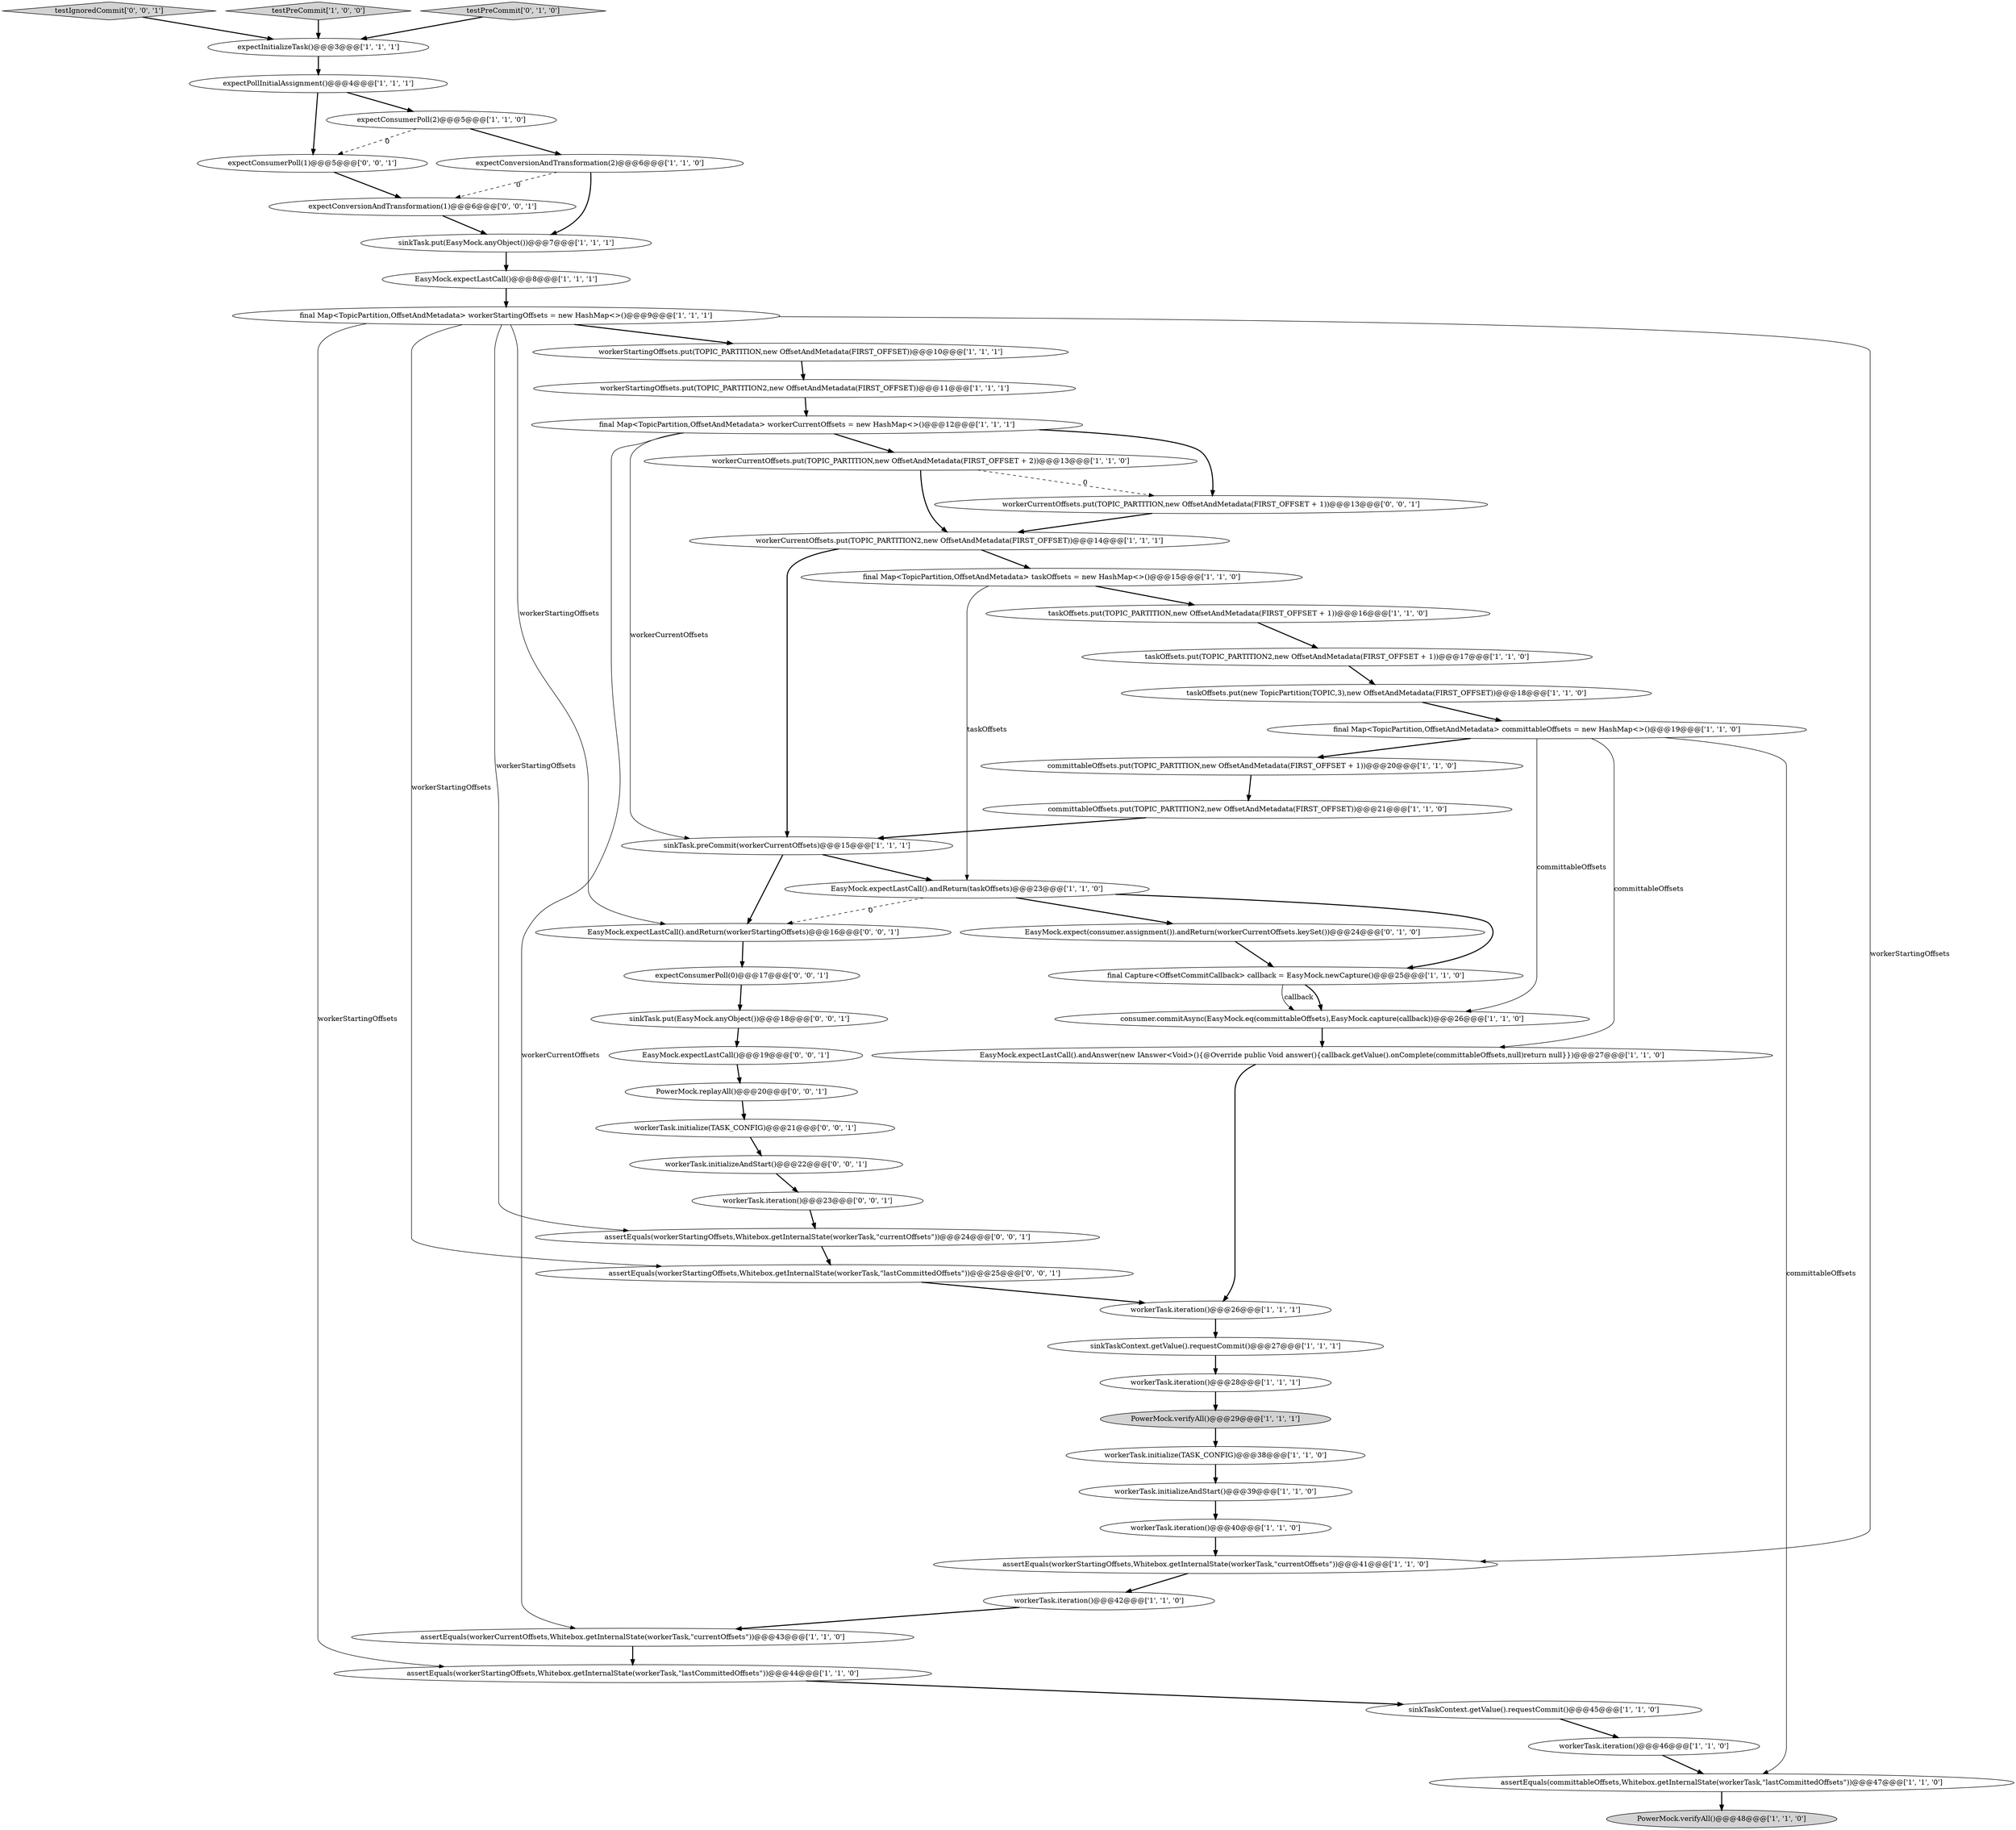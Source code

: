 digraph {
0 [style = filled, label = "workerTask.iteration()@@@26@@@['1', '1', '1']", fillcolor = white, shape = ellipse image = "AAA0AAABBB1BBB"];
47 [style = filled, label = "workerTask.initializeAndStart()@@@22@@@['0', '0', '1']", fillcolor = white, shape = ellipse image = "AAA0AAABBB3BBB"];
44 [style = filled, label = "expectConsumerPoll(1)@@@5@@@['0', '0', '1']", fillcolor = white, shape = ellipse image = "AAA0AAABBB3BBB"];
10 [style = filled, label = "workerStartingOffsets.put(TOPIC_PARTITION,new OffsetAndMetadata(FIRST_OFFSET))@@@10@@@['1', '1', '1']", fillcolor = white, shape = ellipse image = "AAA0AAABBB1BBB"];
48 [style = filled, label = "workerTask.iteration()@@@23@@@['0', '0', '1']", fillcolor = white, shape = ellipse image = "AAA0AAABBB3BBB"];
49 [style = filled, label = "sinkTask.put(EasyMock.anyObject())@@@18@@@['0', '0', '1']", fillcolor = white, shape = ellipse image = "AAA0AAABBB3BBB"];
31 [style = filled, label = "PowerMock.verifyAll()@@@48@@@['1', '1', '0']", fillcolor = lightgray, shape = ellipse image = "AAA0AAABBB1BBB"];
51 [style = filled, label = "EasyMock.expectLastCall()@@@19@@@['0', '0', '1']", fillcolor = white, shape = ellipse image = "AAA0AAABBB3BBB"];
6 [style = filled, label = "workerStartingOffsets.put(TOPIC_PARTITION2,new OffsetAndMetadata(FIRST_OFFSET))@@@11@@@['1', '1', '1']", fillcolor = white, shape = ellipse image = "AAA0AAABBB1BBB"];
15 [style = filled, label = "workerCurrentOffsets.put(TOPIC_PARTITION2,new OffsetAndMetadata(FIRST_OFFSET))@@@14@@@['1', '1', '1']", fillcolor = white, shape = ellipse image = "AAA0AAABBB1BBB"];
55 [style = filled, label = "workerCurrentOffsets.put(TOPIC_PARTITION,new OffsetAndMetadata(FIRST_OFFSET + 1))@@@13@@@['0', '0', '1']", fillcolor = white, shape = ellipse image = "AAA0AAABBB3BBB"];
45 [style = filled, label = "testIgnoredCommit['0', '0', '1']", fillcolor = lightgray, shape = diamond image = "AAA0AAABBB3BBB"];
46 [style = filled, label = "PowerMock.replayAll()@@@20@@@['0', '0', '1']", fillcolor = white, shape = ellipse image = "AAA0AAABBB3BBB"];
50 [style = filled, label = "assertEquals(workerStartingOffsets,Whitebox.getInternalState(workerTask,\"currentOffsets\"))@@@24@@@['0', '0', '1']", fillcolor = white, shape = ellipse image = "AAA0AAABBB3BBB"];
40 [style = filled, label = "EasyMock.expect(consumer.assignment()).andReturn(workerCurrentOffsets.keySet())@@@24@@@['0', '1', '0']", fillcolor = white, shape = ellipse image = "AAA1AAABBB2BBB"];
24 [style = filled, label = "final Capture<OffsetCommitCallback> callback = EasyMock.newCapture()@@@25@@@['1', '1', '0']", fillcolor = white, shape = ellipse image = "AAA0AAABBB1BBB"];
52 [style = filled, label = "assertEquals(workerStartingOffsets,Whitebox.getInternalState(workerTask,\"lastCommittedOffsets\"))@@@25@@@['0', '0', '1']", fillcolor = white, shape = ellipse image = "AAA0AAABBB3BBB"];
2 [style = filled, label = "workerTask.iteration()@@@28@@@['1', '1', '1']", fillcolor = white, shape = ellipse image = "AAA0AAABBB1BBB"];
38 [style = filled, label = "consumer.commitAsync(EasyMock.eq(committableOffsets),EasyMock.capture(callback))@@@26@@@['1', '1', '0']", fillcolor = white, shape = ellipse image = "AAA0AAABBB1BBB"];
37 [style = filled, label = "committableOffsets.put(TOPIC_PARTITION2,new OffsetAndMetadata(FIRST_OFFSET))@@@21@@@['1', '1', '0']", fillcolor = white, shape = ellipse image = "AAA0AAABBB1BBB"];
20 [style = filled, label = "committableOffsets.put(TOPIC_PARTITION,new OffsetAndMetadata(FIRST_OFFSET + 1))@@@20@@@['1', '1', '0']", fillcolor = white, shape = ellipse image = "AAA0AAABBB1BBB"];
34 [style = filled, label = "assertEquals(workerStartingOffsets,Whitebox.getInternalState(workerTask,\"currentOffsets\"))@@@41@@@['1', '1', '0']", fillcolor = white, shape = ellipse image = "AAA0AAABBB1BBB"];
5 [style = filled, label = "sinkTaskContext.getValue().requestCommit()@@@27@@@['1', '1', '1']", fillcolor = white, shape = ellipse image = "AAA0AAABBB1BBB"];
13 [style = filled, label = "taskOffsets.put(TOPIC_PARTITION,new OffsetAndMetadata(FIRST_OFFSET + 1))@@@16@@@['1', '1', '0']", fillcolor = white, shape = ellipse image = "AAA0AAABBB1BBB"];
22 [style = filled, label = "EasyMock.expectLastCall().andReturn(taskOffsets)@@@23@@@['1', '1', '0']", fillcolor = white, shape = ellipse image = "AAA0AAABBB1BBB"];
1 [style = filled, label = "workerTask.iteration()@@@40@@@['1', '1', '0']", fillcolor = white, shape = ellipse image = "AAA0AAABBB1BBB"];
21 [style = filled, label = "taskOffsets.put(new TopicPartition(TOPIC,3),new OffsetAndMetadata(FIRST_OFFSET))@@@18@@@['1', '1', '0']", fillcolor = white, shape = ellipse image = "AAA0AAABBB1BBB"];
33 [style = filled, label = "expectPollInitialAssignment()@@@4@@@['1', '1', '1']", fillcolor = white, shape = ellipse image = "AAA0AAABBB1BBB"];
35 [style = filled, label = "expectInitializeTask()@@@3@@@['1', '1', '1']", fillcolor = white, shape = ellipse image = "AAA0AAABBB1BBB"];
30 [style = filled, label = "assertEquals(workerStartingOffsets,Whitebox.getInternalState(workerTask,\"lastCommittedOffsets\"))@@@44@@@['1', '1', '0']", fillcolor = white, shape = ellipse image = "AAA0AAABBB1BBB"];
39 [style = filled, label = "sinkTask.preCommit(workerCurrentOffsets)@@@15@@@['1', '1', '1']", fillcolor = white, shape = ellipse image = "AAA0AAABBB1BBB"];
4 [style = filled, label = "assertEquals(committableOffsets,Whitebox.getInternalState(workerTask,\"lastCommittedOffsets\"))@@@47@@@['1', '1', '0']", fillcolor = white, shape = ellipse image = "AAA0AAABBB1BBB"];
27 [style = filled, label = "workerTask.iteration()@@@46@@@['1', '1', '0']", fillcolor = white, shape = ellipse image = "AAA0AAABBB1BBB"];
26 [style = filled, label = "EasyMock.expectLastCall()@@@8@@@['1', '1', '1']", fillcolor = white, shape = ellipse image = "AAA0AAABBB1BBB"];
29 [style = filled, label = "testPreCommit['1', '0', '0']", fillcolor = lightgray, shape = diamond image = "AAA0AAABBB1BBB"];
28 [style = filled, label = "workerTask.iteration()@@@42@@@['1', '1', '0']", fillcolor = white, shape = ellipse image = "AAA0AAABBB1BBB"];
43 [style = filled, label = "expectConsumerPoll(0)@@@17@@@['0', '0', '1']", fillcolor = white, shape = ellipse image = "AAA0AAABBB3BBB"];
11 [style = filled, label = "PowerMock.verifyAll()@@@29@@@['1', '1', '1']", fillcolor = lightgray, shape = ellipse image = "AAA0AAABBB1BBB"];
16 [style = filled, label = "final Map<TopicPartition,OffsetAndMetadata> committableOffsets = new HashMap<>()@@@19@@@['1', '1', '0']", fillcolor = white, shape = ellipse image = "AAA0AAABBB1BBB"];
7 [style = filled, label = "final Map<TopicPartition,OffsetAndMetadata> workerStartingOffsets = new HashMap<>()@@@9@@@['1', '1', '1']", fillcolor = white, shape = ellipse image = "AAA0AAABBB1BBB"];
3 [style = filled, label = "taskOffsets.put(TOPIC_PARTITION2,new OffsetAndMetadata(FIRST_OFFSET + 1))@@@17@@@['1', '1', '0']", fillcolor = white, shape = ellipse image = "AAA0AAABBB1BBB"];
12 [style = filled, label = "workerTask.initializeAndStart()@@@39@@@['1', '1', '0']", fillcolor = white, shape = ellipse image = "AAA0AAABBB1BBB"];
18 [style = filled, label = "EasyMock.expectLastCall().andAnswer(new IAnswer<Void>(){@Override public Void answer(){callback.getValue().onComplete(committableOffsets,null)return null}})@@@27@@@['1', '1', '0']", fillcolor = white, shape = ellipse image = "AAA0AAABBB1BBB"];
32 [style = filled, label = "expectConsumerPoll(2)@@@5@@@['1', '1', '0']", fillcolor = white, shape = ellipse image = "AAA0AAABBB1BBB"];
8 [style = filled, label = "sinkTask.put(EasyMock.anyObject())@@@7@@@['1', '1', '1']", fillcolor = white, shape = ellipse image = "AAA0AAABBB1BBB"];
42 [style = filled, label = "EasyMock.expectLastCall().andReturn(workerStartingOffsets)@@@16@@@['0', '0', '1']", fillcolor = white, shape = ellipse image = "AAA0AAABBB3BBB"];
14 [style = filled, label = "final Map<TopicPartition,OffsetAndMetadata> taskOffsets = new HashMap<>()@@@15@@@['1', '1', '0']", fillcolor = white, shape = ellipse image = "AAA0AAABBB1BBB"];
41 [style = filled, label = "testPreCommit['0', '1', '0']", fillcolor = lightgray, shape = diamond image = "AAA0AAABBB2BBB"];
36 [style = filled, label = "final Map<TopicPartition,OffsetAndMetadata> workerCurrentOffsets = new HashMap<>()@@@12@@@['1', '1', '1']", fillcolor = white, shape = ellipse image = "AAA0AAABBB1BBB"];
53 [style = filled, label = "expectConversionAndTransformation(1)@@@6@@@['0', '0', '1']", fillcolor = white, shape = ellipse image = "AAA0AAABBB3BBB"];
17 [style = filled, label = "sinkTaskContext.getValue().requestCommit()@@@45@@@['1', '1', '0']", fillcolor = white, shape = ellipse image = "AAA0AAABBB1BBB"];
23 [style = filled, label = "assertEquals(workerCurrentOffsets,Whitebox.getInternalState(workerTask,\"currentOffsets\"))@@@43@@@['1', '1', '0']", fillcolor = white, shape = ellipse image = "AAA0AAABBB1BBB"];
19 [style = filled, label = "workerTask.initialize(TASK_CONFIG)@@@38@@@['1', '1', '0']", fillcolor = white, shape = ellipse image = "AAA0AAABBB1BBB"];
25 [style = filled, label = "workerCurrentOffsets.put(TOPIC_PARTITION,new OffsetAndMetadata(FIRST_OFFSET + 2))@@@13@@@['1', '1', '0']", fillcolor = white, shape = ellipse image = "AAA0AAABBB1BBB"];
9 [style = filled, label = "expectConversionAndTransformation(2)@@@6@@@['1', '1', '0']", fillcolor = white, shape = ellipse image = "AAA0AAABBB1BBB"];
54 [style = filled, label = "workerTask.initialize(TASK_CONFIG)@@@21@@@['0', '0', '1']", fillcolor = white, shape = ellipse image = "AAA0AAABBB3BBB"];
5->2 [style = bold, label=""];
23->30 [style = bold, label=""];
14->22 [style = solid, label="taskOffsets"];
35->33 [style = bold, label=""];
32->9 [style = bold, label=""];
20->37 [style = bold, label=""];
53->8 [style = bold, label=""];
7->42 [style = solid, label="workerStartingOffsets"];
43->49 [style = bold, label=""];
16->18 [style = solid, label="committableOffsets"];
17->27 [style = bold, label=""];
10->6 [style = bold, label=""];
34->28 [style = bold, label=""];
22->24 [style = bold, label=""];
7->10 [style = bold, label=""];
38->18 [style = bold, label=""];
8->26 [style = bold, label=""];
2->11 [style = bold, label=""];
27->4 [style = bold, label=""];
49->51 [style = bold, label=""];
29->35 [style = bold, label=""];
21->16 [style = bold, label=""];
36->55 [style = bold, label=""];
3->21 [style = bold, label=""];
48->50 [style = bold, label=""];
7->50 [style = solid, label="workerStartingOffsets"];
14->13 [style = bold, label=""];
12->1 [style = bold, label=""];
42->43 [style = bold, label=""];
28->23 [style = bold, label=""];
39->42 [style = bold, label=""];
52->0 [style = bold, label=""];
36->39 [style = solid, label="workerCurrentOffsets"];
16->4 [style = solid, label="committableOffsets"];
46->54 [style = bold, label=""];
33->32 [style = bold, label=""];
41->35 [style = bold, label=""];
33->44 [style = bold, label=""];
32->44 [style = dashed, label="0"];
16->38 [style = solid, label="committableOffsets"];
47->48 [style = bold, label=""];
24->38 [style = bold, label=""];
55->15 [style = bold, label=""];
37->39 [style = bold, label=""];
15->14 [style = bold, label=""];
11->19 [style = bold, label=""];
15->39 [style = bold, label=""];
25->55 [style = dashed, label="0"];
22->40 [style = bold, label=""];
7->30 [style = solid, label="workerStartingOffsets"];
7->52 [style = solid, label="workerStartingOffsets"];
22->42 [style = dashed, label="0"];
36->23 [style = solid, label="workerCurrentOffsets"];
45->35 [style = bold, label=""];
13->3 [style = bold, label=""];
26->7 [style = bold, label=""];
16->20 [style = bold, label=""];
4->31 [style = bold, label=""];
44->53 [style = bold, label=""];
39->22 [style = bold, label=""];
54->47 [style = bold, label=""];
50->52 [style = bold, label=""];
24->38 [style = solid, label="callback"];
9->8 [style = bold, label=""];
0->5 [style = bold, label=""];
51->46 [style = bold, label=""];
6->36 [style = bold, label=""];
30->17 [style = bold, label=""];
40->24 [style = bold, label=""];
19->12 [style = bold, label=""];
7->34 [style = solid, label="workerStartingOffsets"];
9->53 [style = dashed, label="0"];
1->34 [style = bold, label=""];
25->15 [style = bold, label=""];
36->25 [style = bold, label=""];
18->0 [style = bold, label=""];
}
